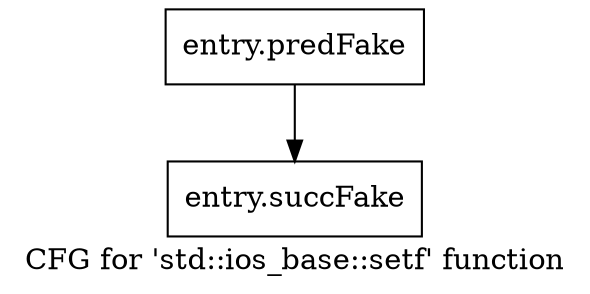 digraph "CFG for 'std::ios_base::setf' function" {
	label="CFG for 'std::ios_base::setf' function";

	Node0x57e2080 [shape=record,filename="",linenumber="",label="{entry.predFake}"];
	Node0x57e2080 -> Node0x5ab05e0[ callList="" memoryops="" filename="/home/omerfaruk/tools/Xilinx/Vitis_HLS/2023.2/tps/lnx64/gcc-8.3.0/lib/gcc/x86_64-pc-linux-gnu/8.3.0/../../../../include/c++/8.3.0/bits/ios_base.h" execusionnum="3"];
	Node0x5ab05e0 [shape=record,filename="/home/omerfaruk/tools/Xilinx/Vitis_HLS/2023.2/tps/lnx64/gcc-8.3.0/lib/gcc/x86_64-pc-linux-gnu/8.3.0/../../../../include/c++/8.3.0/bits/ios_base.h",linenumber="670",label="{entry.succFake}"];
}
